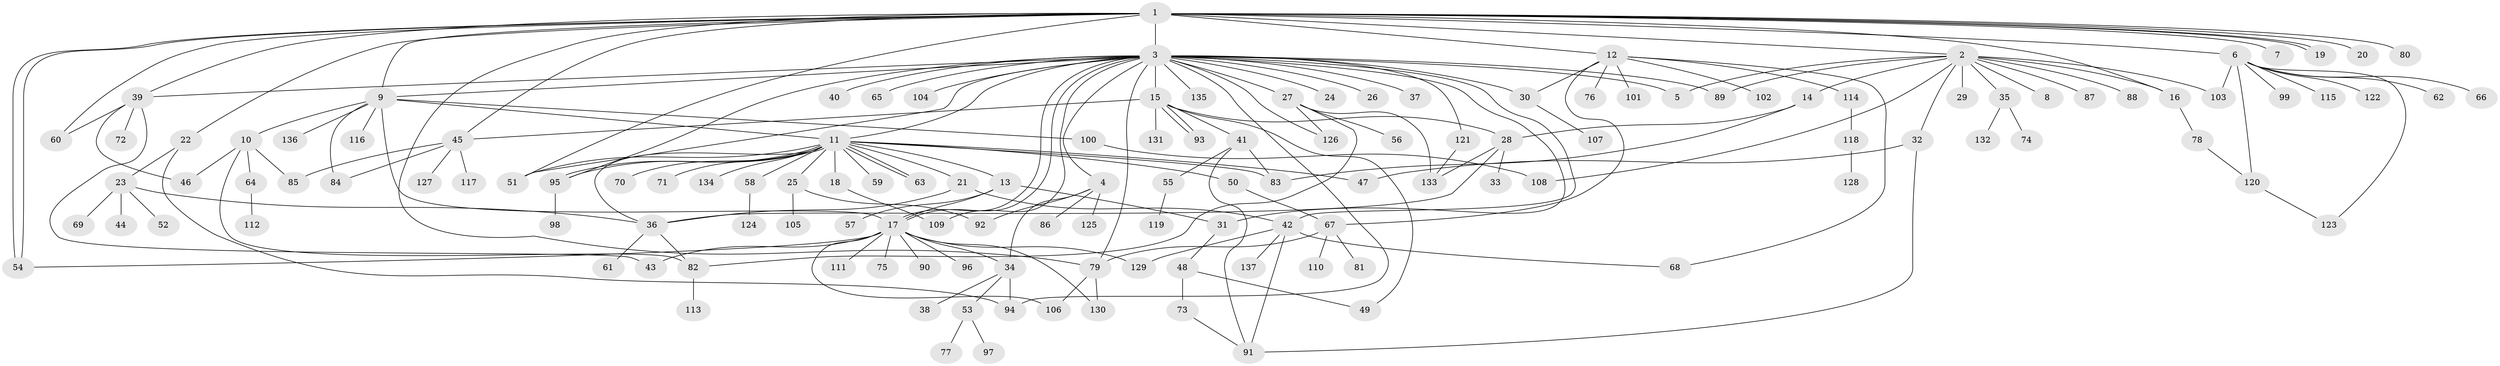 // coarse degree distribution, {3: 0.14285714285714285, 11: 0.023809523809523808, 2: 0.19047619047619047, 4: 0.047619047619047616, 8: 0.023809523809523808, 9: 0.023809523809523808, 5: 0.09523809523809523, 1: 0.30952380952380953, 7: 0.07142857142857142, 10: 0.023809523809523808, 12: 0.023809523809523808, 20: 0.023809523809523808}
// Generated by graph-tools (version 1.1) at 2025/36/03/04/25 23:36:39]
// undirected, 137 vertices, 195 edges
graph export_dot {
  node [color=gray90,style=filled];
  1;
  2;
  3;
  4;
  5;
  6;
  7;
  8;
  9;
  10;
  11;
  12;
  13;
  14;
  15;
  16;
  17;
  18;
  19;
  20;
  21;
  22;
  23;
  24;
  25;
  26;
  27;
  28;
  29;
  30;
  31;
  32;
  33;
  34;
  35;
  36;
  37;
  38;
  39;
  40;
  41;
  42;
  43;
  44;
  45;
  46;
  47;
  48;
  49;
  50;
  51;
  52;
  53;
  54;
  55;
  56;
  57;
  58;
  59;
  60;
  61;
  62;
  63;
  64;
  65;
  66;
  67;
  68;
  69;
  70;
  71;
  72;
  73;
  74;
  75;
  76;
  77;
  78;
  79;
  80;
  81;
  82;
  83;
  84;
  85;
  86;
  87;
  88;
  89;
  90;
  91;
  92;
  93;
  94;
  95;
  96;
  97;
  98;
  99;
  100;
  101;
  102;
  103;
  104;
  105;
  106;
  107;
  108;
  109;
  110;
  111;
  112;
  113;
  114;
  115;
  116;
  117;
  118;
  119;
  120;
  121;
  122;
  123;
  124;
  125;
  126;
  127;
  128;
  129;
  130;
  131;
  132;
  133;
  134;
  135;
  136;
  137;
  1 -- 2;
  1 -- 3;
  1 -- 6;
  1 -- 7;
  1 -- 9;
  1 -- 12;
  1 -- 16;
  1 -- 19;
  1 -- 19;
  1 -- 20;
  1 -- 22;
  1 -- 39;
  1 -- 45;
  1 -- 51;
  1 -- 54;
  1 -- 54;
  1 -- 60;
  1 -- 79;
  1 -- 80;
  2 -- 5;
  2 -- 8;
  2 -- 14;
  2 -- 16;
  2 -- 29;
  2 -- 32;
  2 -- 35;
  2 -- 87;
  2 -- 88;
  2 -- 89;
  2 -- 103;
  2 -- 108;
  3 -- 4;
  3 -- 5;
  3 -- 9;
  3 -- 11;
  3 -- 15;
  3 -- 17;
  3 -- 17;
  3 -- 24;
  3 -- 26;
  3 -- 27;
  3 -- 30;
  3 -- 31;
  3 -- 37;
  3 -- 39;
  3 -- 40;
  3 -- 42;
  3 -- 51;
  3 -- 65;
  3 -- 79;
  3 -- 89;
  3 -- 94;
  3 -- 95;
  3 -- 104;
  3 -- 109;
  3 -- 121;
  3 -- 126;
  3 -- 135;
  4 -- 34;
  4 -- 86;
  4 -- 92;
  4 -- 125;
  6 -- 62;
  6 -- 66;
  6 -- 99;
  6 -- 103;
  6 -- 115;
  6 -- 120;
  6 -- 122;
  6 -- 123;
  9 -- 10;
  9 -- 11;
  9 -- 17;
  9 -- 84;
  9 -- 100;
  9 -- 116;
  9 -- 136;
  10 -- 46;
  10 -- 64;
  10 -- 82;
  10 -- 85;
  11 -- 13;
  11 -- 18;
  11 -- 21;
  11 -- 25;
  11 -- 36;
  11 -- 47;
  11 -- 50;
  11 -- 51;
  11 -- 58;
  11 -- 59;
  11 -- 63;
  11 -- 63;
  11 -- 70;
  11 -- 71;
  11 -- 83;
  11 -- 95;
  11 -- 95;
  11 -- 134;
  12 -- 30;
  12 -- 67;
  12 -- 68;
  12 -- 76;
  12 -- 101;
  12 -- 102;
  12 -- 114;
  13 -- 17;
  13 -- 31;
  13 -- 57;
  14 -- 28;
  14 -- 83;
  15 -- 28;
  15 -- 41;
  15 -- 45;
  15 -- 49;
  15 -- 93;
  15 -- 93;
  15 -- 131;
  16 -- 78;
  17 -- 34;
  17 -- 43;
  17 -- 54;
  17 -- 75;
  17 -- 90;
  17 -- 96;
  17 -- 106;
  17 -- 111;
  17 -- 129;
  17 -- 130;
  18 -- 109;
  21 -- 36;
  21 -- 42;
  22 -- 23;
  22 -- 94;
  23 -- 36;
  23 -- 44;
  23 -- 52;
  23 -- 69;
  25 -- 92;
  25 -- 105;
  27 -- 56;
  27 -- 82;
  27 -- 126;
  27 -- 133;
  28 -- 33;
  28 -- 36;
  28 -- 133;
  30 -- 107;
  31 -- 48;
  32 -- 47;
  32 -- 91;
  34 -- 38;
  34 -- 53;
  34 -- 94;
  35 -- 74;
  35 -- 132;
  36 -- 61;
  36 -- 82;
  39 -- 43;
  39 -- 46;
  39 -- 60;
  39 -- 72;
  41 -- 55;
  41 -- 83;
  41 -- 91;
  42 -- 68;
  42 -- 91;
  42 -- 129;
  42 -- 137;
  45 -- 84;
  45 -- 85;
  45 -- 117;
  45 -- 127;
  48 -- 49;
  48 -- 73;
  50 -- 67;
  53 -- 77;
  53 -- 97;
  55 -- 119;
  58 -- 124;
  64 -- 112;
  67 -- 79;
  67 -- 81;
  67 -- 110;
  73 -- 91;
  78 -- 120;
  79 -- 106;
  79 -- 130;
  82 -- 113;
  95 -- 98;
  100 -- 108;
  114 -- 118;
  118 -- 128;
  120 -- 123;
  121 -- 133;
}
